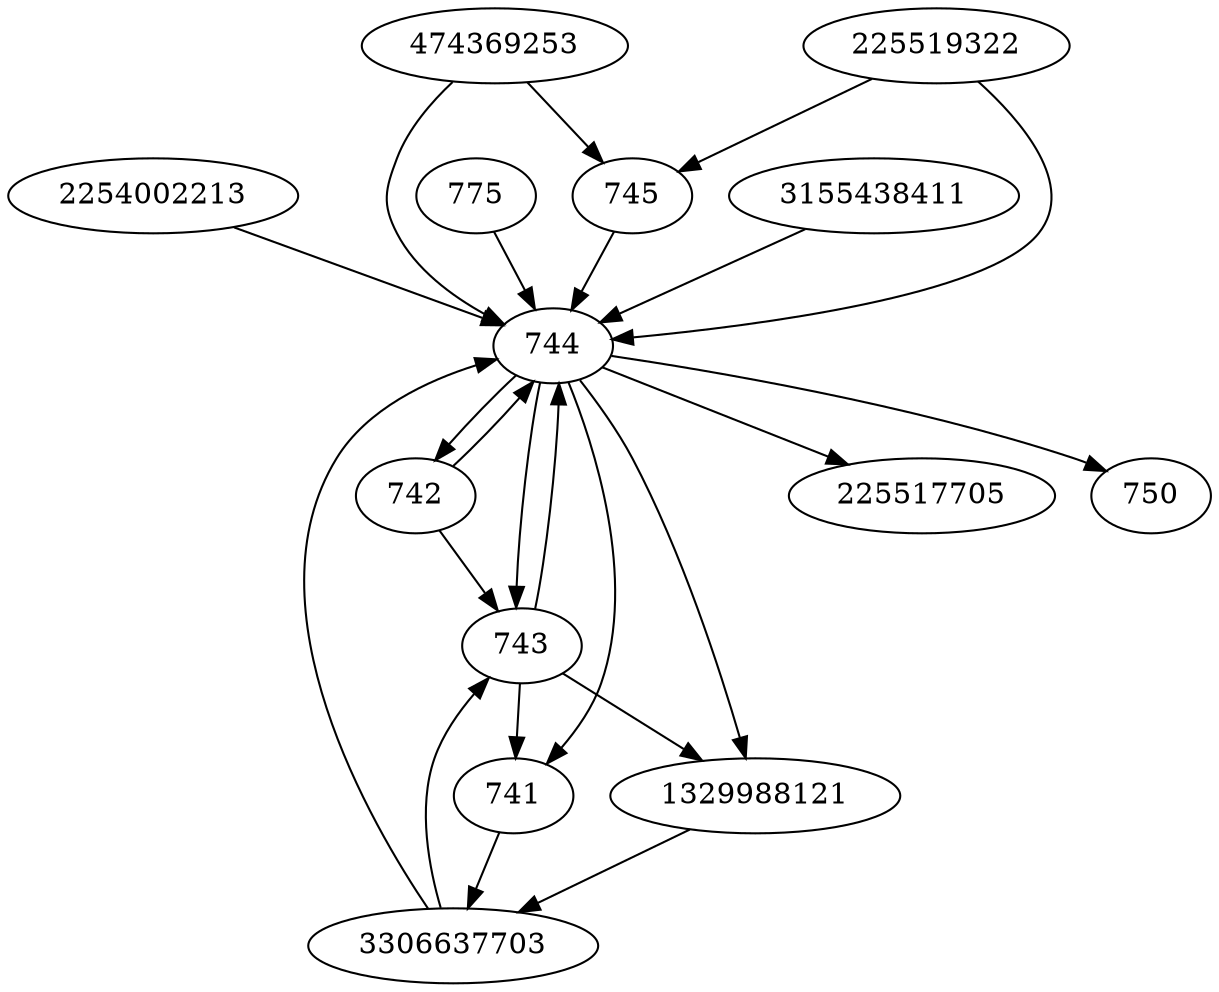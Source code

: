 strict digraph  {
2254002213;
474369253;
743;
775;
745;
742;
3155438411;
3306637703;
225517705;
750;
744;
741;
1329988121;
225519322;
2254002213 -> 744;
474369253 -> 744;
474369253 -> 745;
743 -> 741;
743 -> 744;
743 -> 1329988121;
775 -> 744;
745 -> 744;
742 -> 743;
742 -> 744;
3155438411 -> 744;
3306637703 -> 743;
3306637703 -> 744;
744 -> 225517705;
744 -> 742;
744 -> 750;
744 -> 743;
744 -> 741;
744 -> 1329988121;
741 -> 3306637703;
1329988121 -> 3306637703;
225519322 -> 744;
225519322 -> 745;
}
